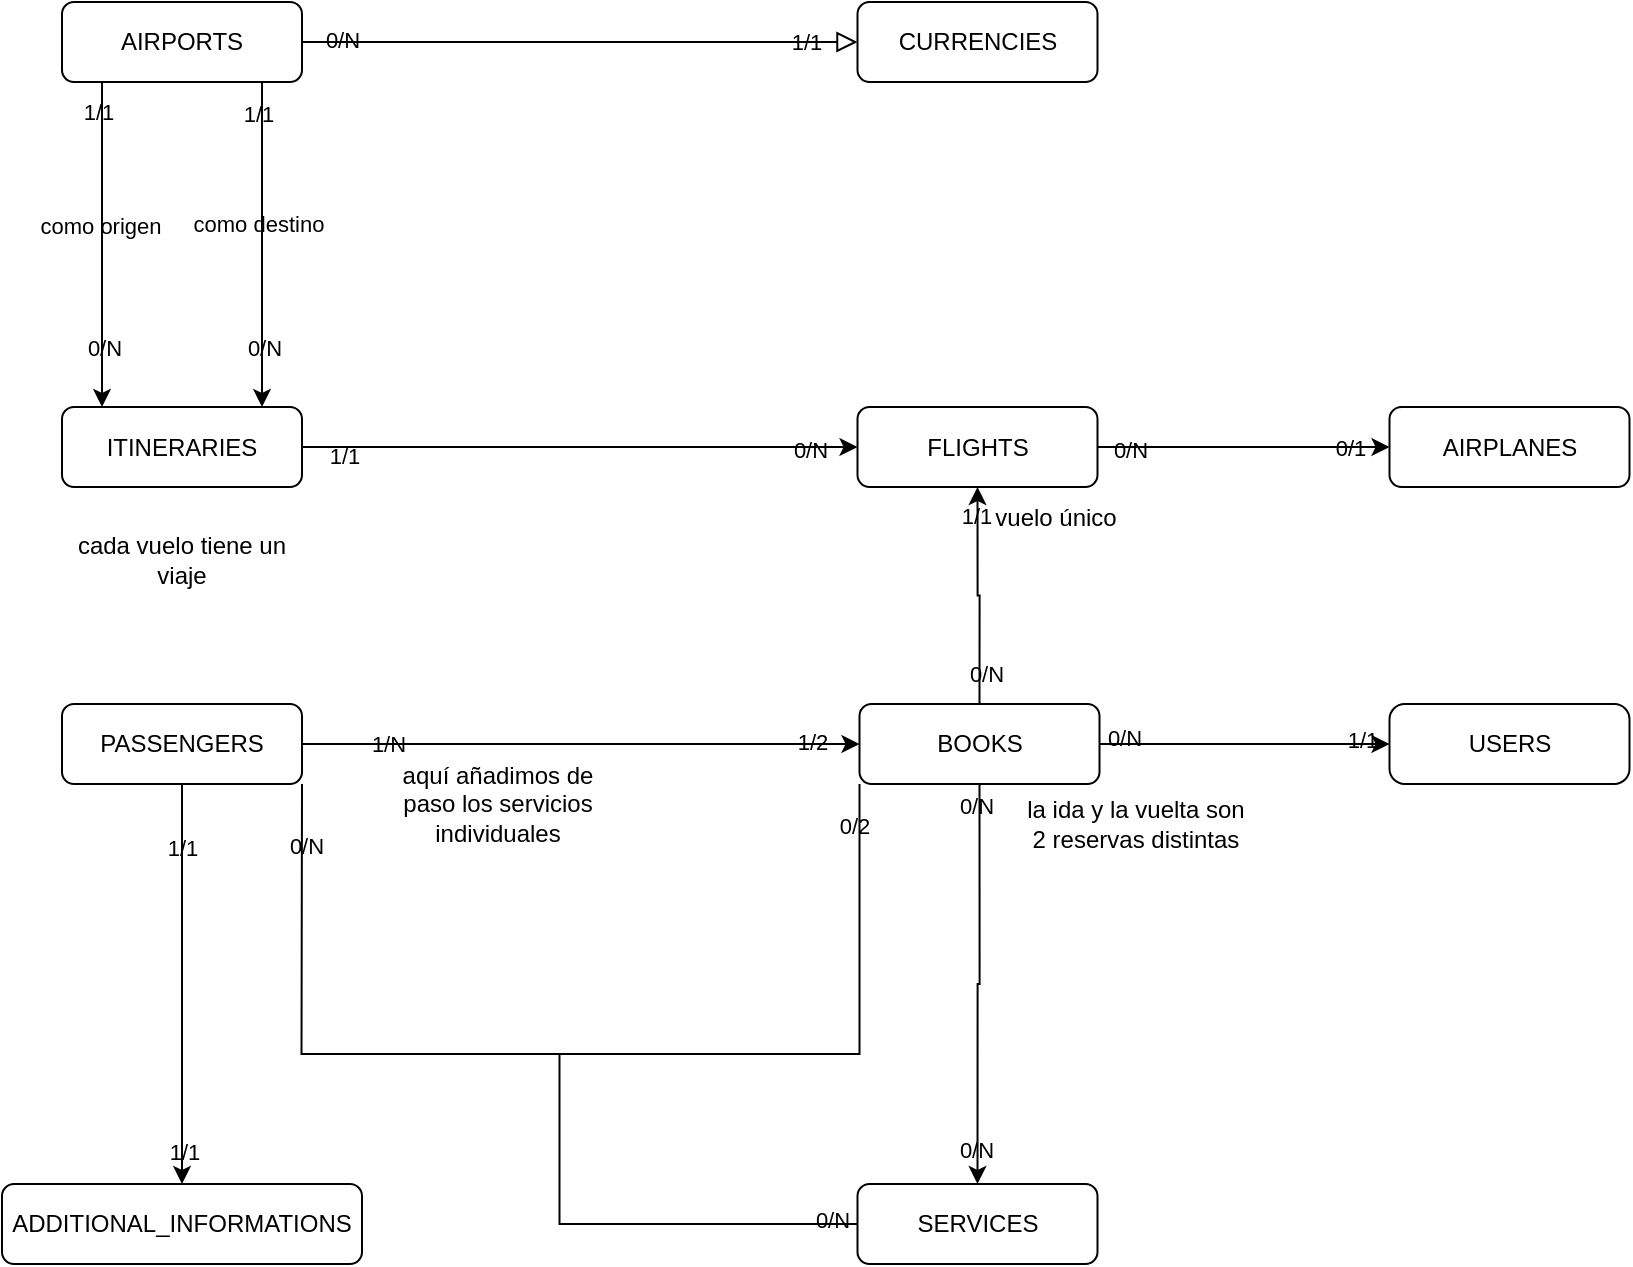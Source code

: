 <mxfile version="22.0.4" type="device">
  <diagram id="C5RBs43oDa-KdzZeNtuy" name="Page-1">
    <mxGraphModel dx="2251" dy="723" grid="1" gridSize="10" guides="1" tooltips="1" connect="1" arrows="1" fold="1" page="1" pageScale="1" pageWidth="827" pageHeight="1169" math="0" shadow="0">
      <root>
        <mxCell id="WIyWlLk6GJQsqaUBKTNV-0" />
        <mxCell id="WIyWlLk6GJQsqaUBKTNV-1" parent="WIyWlLk6GJQsqaUBKTNV-0" />
        <mxCell id="WIyWlLk6GJQsqaUBKTNV-2" value="" style="rounded=0;html=1;jettySize=auto;orthogonalLoop=1;fontSize=11;endArrow=block;endFill=0;endSize=8;strokeWidth=1;shadow=0;labelBackgroundColor=none;edgeStyle=orthogonalEdgeStyle;entryX=0;entryY=0.5;entryDx=0;entryDy=0;exitX=1;exitY=0.5;exitDx=0;exitDy=0;fontColor=default;" parent="WIyWlLk6GJQsqaUBKTNV-1" source="WIyWlLk6GJQsqaUBKTNV-3" target="WIyWlLk6GJQsqaUBKTNV-7" edge="1">
          <mxGeometry relative="1" as="geometry">
            <mxPoint x="-615.25" y="30.0" as="sourcePoint" />
            <mxPoint x="-466.25" y="29.5" as="targetPoint" />
          </mxGeometry>
        </mxCell>
        <mxCell id="2eCOgMGtBzsQvOvCT4ah-16" value="0/N" style="edgeLabel;html=1;align=center;verticalAlign=middle;resizable=0;points=[];labelBackgroundColor=none;" vertex="1" connectable="0" parent="WIyWlLk6GJQsqaUBKTNV-2">
          <mxGeometry x="-0.5" relative="1" as="geometry">
            <mxPoint x="-91" y="1" as="offset" />
          </mxGeometry>
        </mxCell>
        <mxCell id="2eCOgMGtBzsQvOvCT4ah-32" value="1/1" style="edgeLabel;html=1;align=center;verticalAlign=middle;resizable=0;points=[];labelBackgroundColor=none;" vertex="1" connectable="0" parent="WIyWlLk6GJQsqaUBKTNV-2">
          <mxGeometry x="0.811" relative="1" as="geometry">
            <mxPoint as="offset" />
          </mxGeometry>
        </mxCell>
        <mxCell id="2eCOgMGtBzsQvOvCT4ah-80" value="0/N" style="edgeLabel;html=1;align=center;verticalAlign=middle;resizable=0;points=[];labelBackgroundColor=none;" vertex="1" connectable="0" parent="WIyWlLk6GJQsqaUBKTNV-2">
          <mxGeometry x="-0.859" y="1" relative="1" as="geometry">
            <mxPoint as="offset" />
          </mxGeometry>
        </mxCell>
        <mxCell id="2eCOgMGtBzsQvOvCT4ah-33" style="edgeStyle=orthogonalEdgeStyle;rounded=0;orthogonalLoop=1;jettySize=auto;html=1;exitX=0.5;exitY=1;exitDx=0;exitDy=0;entryX=0.5;entryY=0;entryDx=0;entryDy=0;labelBackgroundColor=none;fontColor=default;" edge="1" parent="WIyWlLk6GJQsqaUBKTNV-1">
          <mxGeometry relative="1" as="geometry">
            <mxPoint x="-770" y="50" as="sourcePoint" />
            <mxPoint x="-770" y="212.5" as="targetPoint" />
          </mxGeometry>
        </mxCell>
        <mxCell id="2eCOgMGtBzsQvOvCT4ah-34" value="0/N" style="edgeLabel;html=1;align=center;verticalAlign=middle;resizable=0;points=[];labelBackgroundColor=none;" vertex="1" connectable="0" parent="2eCOgMGtBzsQvOvCT4ah-33">
          <mxGeometry x="0.637" y="1" relative="1" as="geometry">
            <mxPoint as="offset" />
          </mxGeometry>
        </mxCell>
        <mxCell id="2eCOgMGtBzsQvOvCT4ah-35" value="1/1" style="edgeLabel;html=1;align=center;verticalAlign=middle;resizable=0;points=[];labelBackgroundColor=none;" vertex="1" connectable="0" parent="2eCOgMGtBzsQvOvCT4ah-33">
          <mxGeometry x="-0.814" y="-2" relative="1" as="geometry">
            <mxPoint as="offset" />
          </mxGeometry>
        </mxCell>
        <mxCell id="2eCOgMGtBzsQvOvCT4ah-39" value="como origen" style="edgeLabel;html=1;align=center;verticalAlign=middle;resizable=0;points=[];labelBackgroundColor=none;" vertex="1" connectable="0" parent="2eCOgMGtBzsQvOvCT4ah-33">
          <mxGeometry x="-0.186" y="-1" relative="1" as="geometry">
            <mxPoint y="6" as="offset" />
          </mxGeometry>
        </mxCell>
        <mxCell id="WIyWlLk6GJQsqaUBKTNV-3" value="AIRPORTS" style="rounded=1;whiteSpace=wrap;html=1;fontSize=12;glass=0;strokeWidth=1;shadow=0;labelBackgroundColor=none;" parent="WIyWlLk6GJQsqaUBKTNV-1" vertex="1">
          <mxGeometry x="-790" y="10" width="120" height="40" as="geometry" />
        </mxCell>
        <mxCell id="WIyWlLk6GJQsqaUBKTNV-7" value="CURRENCIES" style="rounded=1;whiteSpace=wrap;html=1;fontSize=12;glass=0;strokeWidth=1;shadow=0;labelBackgroundColor=none;" parent="WIyWlLk6GJQsqaUBKTNV-1" vertex="1">
          <mxGeometry x="-392.25" y="10" width="120" height="40" as="geometry" />
        </mxCell>
        <mxCell id="2eCOgMGtBzsQvOvCT4ah-19" style="edgeStyle=orthogonalEdgeStyle;rounded=0;orthogonalLoop=1;jettySize=auto;html=1;exitX=1;exitY=0.5;exitDx=0;exitDy=0;entryX=0;entryY=0.5;entryDx=0;entryDy=0;labelBackgroundColor=none;fontColor=default;" edge="1" parent="WIyWlLk6GJQsqaUBKTNV-1" source="WIyWlLk6GJQsqaUBKTNV-11" target="2eCOgMGtBzsQvOvCT4ah-4">
          <mxGeometry relative="1" as="geometry" />
        </mxCell>
        <mxCell id="2eCOgMGtBzsQvOvCT4ah-20" value="0/1" style="edgeLabel;html=1;align=center;verticalAlign=middle;resizable=0;points=[];labelBackgroundColor=none;" vertex="1" connectable="0" parent="2eCOgMGtBzsQvOvCT4ah-19">
          <mxGeometry x="0.883" relative="1" as="geometry">
            <mxPoint x="-12" as="offset" />
          </mxGeometry>
        </mxCell>
        <mxCell id="2eCOgMGtBzsQvOvCT4ah-22" value="0/N" style="edgeLabel;html=1;align=center;verticalAlign=middle;resizable=0;points=[];labelBackgroundColor=none;" vertex="1" connectable="0" parent="2eCOgMGtBzsQvOvCT4ah-19">
          <mxGeometry x="-0.918" y="-1" relative="1" as="geometry">
            <mxPoint x="10" as="offset" />
          </mxGeometry>
        </mxCell>
        <mxCell id="WIyWlLk6GJQsqaUBKTNV-11" value="FLIGHTS" style="rounded=1;whiteSpace=wrap;html=1;fontSize=12;glass=0;strokeWidth=1;shadow=0;labelBackgroundColor=none;" parent="WIyWlLk6GJQsqaUBKTNV-1" vertex="1">
          <mxGeometry x="-392.25" y="212.5" width="120" height="40" as="geometry" />
        </mxCell>
        <mxCell id="2eCOgMGtBzsQvOvCT4ah-41" style="edgeStyle=orthogonalEdgeStyle;rounded=0;orthogonalLoop=1;jettySize=auto;html=1;exitX=1;exitY=0.5;exitDx=0;exitDy=0;entryX=0;entryY=0.5;entryDx=0;entryDy=0;labelBackgroundColor=none;fontColor=default;" edge="1" parent="WIyWlLk6GJQsqaUBKTNV-1" source="WIyWlLk6GJQsqaUBKTNV-12" target="WIyWlLk6GJQsqaUBKTNV-11">
          <mxGeometry relative="1" as="geometry" />
        </mxCell>
        <mxCell id="2eCOgMGtBzsQvOvCT4ah-42" value="1/1" style="edgeLabel;html=1;align=center;verticalAlign=middle;resizable=0;points=[];labelBackgroundColor=none;" vertex="1" connectable="0" parent="2eCOgMGtBzsQvOvCT4ah-41">
          <mxGeometry x="-0.851" y="-4" relative="1" as="geometry">
            <mxPoint as="offset" />
          </mxGeometry>
        </mxCell>
        <mxCell id="2eCOgMGtBzsQvOvCT4ah-43" value="0/N" style="edgeLabel;html=1;align=center;verticalAlign=middle;resizable=0;points=[];labelBackgroundColor=none;" vertex="1" connectable="0" parent="2eCOgMGtBzsQvOvCT4ah-41">
          <mxGeometry x="0.826" y="-1" relative="1" as="geometry">
            <mxPoint as="offset" />
          </mxGeometry>
        </mxCell>
        <mxCell id="WIyWlLk6GJQsqaUBKTNV-12" value="ITINERARIES" style="rounded=1;whiteSpace=wrap;html=1;fontSize=12;glass=0;strokeWidth=1;shadow=0;labelBackgroundColor=none;" parent="WIyWlLk6GJQsqaUBKTNV-1" vertex="1">
          <mxGeometry x="-790" y="212.5" width="120" height="40" as="geometry" />
        </mxCell>
        <mxCell id="2eCOgMGtBzsQvOvCT4ah-4" value="AIRPLANES" style="rounded=1;whiteSpace=wrap;html=1;fontSize=12;glass=0;strokeWidth=1;shadow=0;labelBackgroundColor=none;" vertex="1" parent="WIyWlLk6GJQsqaUBKTNV-1">
          <mxGeometry x="-126.25" y="212.5" width="120" height="40" as="geometry" />
        </mxCell>
        <mxCell id="2eCOgMGtBzsQvOvCT4ah-5" value="SERVICES" style="rounded=1;whiteSpace=wrap;html=1;fontSize=12;glass=0;strokeWidth=1;shadow=0;labelBackgroundColor=none;" vertex="1" parent="WIyWlLk6GJQsqaUBKTNV-1">
          <mxGeometry x="-392.25" y="601" width="120" height="40" as="geometry" />
        </mxCell>
        <mxCell id="2eCOgMGtBzsQvOvCT4ah-28" style="rounded=0;orthogonalLoop=1;jettySize=auto;html=1;exitX=1;exitY=0.5;exitDx=0;exitDy=0;entryX=0;entryY=0.5;entryDx=0;entryDy=0;labelBackgroundColor=none;fontColor=default;" edge="1" parent="WIyWlLk6GJQsqaUBKTNV-1" source="2eCOgMGtBzsQvOvCT4ah-6" target="2eCOgMGtBzsQvOvCT4ah-7">
          <mxGeometry relative="1" as="geometry" />
        </mxCell>
        <mxCell id="2eCOgMGtBzsQvOvCT4ah-30" value="1/1" style="edgeLabel;html=1;align=center;verticalAlign=middle;resizable=0;points=[];labelBackgroundColor=none;" vertex="1" connectable="0" parent="2eCOgMGtBzsQvOvCT4ah-28">
          <mxGeometry x="0.802" y="2" relative="1" as="geometry">
            <mxPoint as="offset" />
          </mxGeometry>
        </mxCell>
        <mxCell id="2eCOgMGtBzsQvOvCT4ah-31" value="0/N" style="edgeLabel;html=1;align=center;verticalAlign=middle;resizable=0;points=[];labelBackgroundColor=none;" vertex="1" connectable="0" parent="2eCOgMGtBzsQvOvCT4ah-28">
          <mxGeometry x="-0.805" y="3" relative="1" as="geometry">
            <mxPoint x="-2" as="offset" />
          </mxGeometry>
        </mxCell>
        <mxCell id="2eCOgMGtBzsQvOvCT4ah-44" style="edgeStyle=orthogonalEdgeStyle;rounded=0;orthogonalLoop=1;jettySize=auto;html=1;exitX=0.5;exitY=0;exitDx=0;exitDy=0;entryX=0.5;entryY=1;entryDx=0;entryDy=0;labelBackgroundColor=none;fontColor=default;" edge="1" parent="WIyWlLk6GJQsqaUBKTNV-1" source="2eCOgMGtBzsQvOvCT4ah-6" target="WIyWlLk6GJQsqaUBKTNV-11">
          <mxGeometry relative="1" as="geometry">
            <mxPoint x="-351.25" y="286" as="targetPoint" />
          </mxGeometry>
        </mxCell>
        <mxCell id="2eCOgMGtBzsQvOvCT4ah-45" value="1/1" style="edgeLabel;html=1;align=center;verticalAlign=middle;resizable=0;points=[];labelBackgroundColor=none;" vertex="1" connectable="0" parent="2eCOgMGtBzsQvOvCT4ah-44">
          <mxGeometry x="0.892" y="1" relative="1" as="geometry">
            <mxPoint y="8" as="offset" />
          </mxGeometry>
        </mxCell>
        <mxCell id="2eCOgMGtBzsQvOvCT4ah-48" value="0/N" style="edgeLabel;html=1;align=center;verticalAlign=middle;resizable=0;points=[];labelBackgroundColor=none;" vertex="1" connectable="0" parent="2eCOgMGtBzsQvOvCT4ah-44">
          <mxGeometry x="-0.929" y="-3" relative="1" as="geometry">
            <mxPoint y="-11" as="offset" />
          </mxGeometry>
        </mxCell>
        <mxCell id="2eCOgMGtBzsQvOvCT4ah-59" style="edgeStyle=orthogonalEdgeStyle;rounded=0;orthogonalLoop=1;jettySize=auto;html=1;exitX=0.5;exitY=1;exitDx=0;exitDy=0;entryX=0.5;entryY=0;entryDx=0;entryDy=0;labelBackgroundColor=none;fontColor=default;" edge="1" parent="WIyWlLk6GJQsqaUBKTNV-1" source="2eCOgMGtBzsQvOvCT4ah-6" target="2eCOgMGtBzsQvOvCT4ah-5">
          <mxGeometry relative="1" as="geometry" />
        </mxCell>
        <mxCell id="2eCOgMGtBzsQvOvCT4ah-60" value="0/N" style="edgeLabel;html=1;align=center;verticalAlign=middle;resizable=0;points=[];labelBackgroundColor=none;" vertex="1" connectable="0" parent="2eCOgMGtBzsQvOvCT4ah-59">
          <mxGeometry x="0.836" y="-1" relative="1" as="geometry">
            <mxPoint y="-1" as="offset" />
          </mxGeometry>
        </mxCell>
        <mxCell id="2eCOgMGtBzsQvOvCT4ah-61" value="0/N" style="edgeLabel;html=1;align=center;verticalAlign=middle;resizable=0;points=[];labelBackgroundColor=none;" vertex="1" connectable="0" parent="2eCOgMGtBzsQvOvCT4ah-59">
          <mxGeometry x="-0.879" y="-2" relative="1" as="geometry">
            <mxPoint y="-1" as="offset" />
          </mxGeometry>
        </mxCell>
        <mxCell id="2eCOgMGtBzsQvOvCT4ah-6" value="BOOKS" style="rounded=1;whiteSpace=wrap;html=1;fontSize=12;glass=0;strokeWidth=1;shadow=0;labelBackgroundColor=none;" vertex="1" parent="WIyWlLk6GJQsqaUBKTNV-1">
          <mxGeometry x="-391.25" y="361" width="120" height="40" as="geometry" />
        </mxCell>
        <mxCell id="2eCOgMGtBzsQvOvCT4ah-7" value="USERS" style="rounded=1;whiteSpace=wrap;html=1;fontSize=12;glass=0;strokeWidth=1;shadow=0;arcSize=19;labelBackgroundColor=none;" vertex="1" parent="WIyWlLk6GJQsqaUBKTNV-1">
          <mxGeometry x="-126.25" y="361" width="120" height="40" as="geometry" />
        </mxCell>
        <mxCell id="2eCOgMGtBzsQvOvCT4ah-23" style="edgeStyle=orthogonalEdgeStyle;rounded=0;orthogonalLoop=1;jettySize=auto;html=1;exitX=0.5;exitY=1;exitDx=0;exitDy=0;entryX=0.5;entryY=0;entryDx=0;entryDy=0;labelBackgroundColor=none;fontColor=default;" edge="1" parent="WIyWlLk6GJQsqaUBKTNV-1" source="2eCOgMGtBzsQvOvCT4ah-8" target="2eCOgMGtBzsQvOvCT4ah-9">
          <mxGeometry relative="1" as="geometry" />
        </mxCell>
        <mxCell id="2eCOgMGtBzsQvOvCT4ah-24" value="1/1" style="edgeLabel;html=1;align=center;verticalAlign=middle;resizable=0;points=[];labelBackgroundColor=none;" vertex="1" connectable="0" parent="2eCOgMGtBzsQvOvCT4ah-23">
          <mxGeometry x="-0.684" relative="1" as="geometry">
            <mxPoint as="offset" />
          </mxGeometry>
        </mxCell>
        <mxCell id="2eCOgMGtBzsQvOvCT4ah-25" value="1/1" style="edgeLabel;html=1;align=center;verticalAlign=middle;resizable=0;points=[];labelBackgroundColor=none;" vertex="1" connectable="0" parent="2eCOgMGtBzsQvOvCT4ah-23">
          <mxGeometry x="0.842" y="1" relative="1" as="geometry">
            <mxPoint as="offset" />
          </mxGeometry>
        </mxCell>
        <mxCell id="2eCOgMGtBzsQvOvCT4ah-52" style="edgeStyle=orthogonalEdgeStyle;rounded=0;orthogonalLoop=1;jettySize=auto;html=1;exitX=1;exitY=0.5;exitDx=0;exitDy=0;entryX=0;entryY=0.5;entryDx=0;entryDy=0;labelBackgroundColor=none;fontColor=default;" edge="1" parent="WIyWlLk6GJQsqaUBKTNV-1" source="2eCOgMGtBzsQvOvCT4ah-8" target="2eCOgMGtBzsQvOvCT4ah-6">
          <mxGeometry relative="1" as="geometry">
            <mxPoint x="-481.25" y="381" as="targetPoint" />
          </mxGeometry>
        </mxCell>
        <mxCell id="2eCOgMGtBzsQvOvCT4ah-63" value="1/N" style="edgeLabel;html=1;align=center;verticalAlign=middle;resizable=0;points=[];labelBackgroundColor=none;" vertex="1" connectable="0" parent="2eCOgMGtBzsQvOvCT4ah-52">
          <mxGeometry x="-0.691" relative="1" as="geometry">
            <mxPoint as="offset" />
          </mxGeometry>
        </mxCell>
        <mxCell id="2eCOgMGtBzsQvOvCT4ah-78" value="1/2" style="edgeLabel;html=1;align=center;verticalAlign=middle;resizable=0;points=[];labelBackgroundColor=none;" vertex="1" connectable="0" parent="2eCOgMGtBzsQvOvCT4ah-52">
          <mxGeometry x="0.831" y="1" relative="1" as="geometry">
            <mxPoint as="offset" />
          </mxGeometry>
        </mxCell>
        <mxCell id="2eCOgMGtBzsQvOvCT4ah-8" value="PASSENGERS" style="rounded=1;whiteSpace=wrap;html=1;fontSize=12;glass=0;strokeWidth=1;shadow=0;labelBackgroundColor=none;" vertex="1" parent="WIyWlLk6GJQsqaUBKTNV-1">
          <mxGeometry x="-790" y="361" width="120" height="40" as="geometry" />
        </mxCell>
        <mxCell id="2eCOgMGtBzsQvOvCT4ah-9" value="ADDITIONAL_INFORMATIONS" style="rounded=1;whiteSpace=wrap;html=1;fontSize=12;glass=0;strokeWidth=1;shadow=0;labelBackgroundColor=none;" vertex="1" parent="WIyWlLk6GJQsqaUBKTNV-1">
          <mxGeometry x="-820" y="601" width="180" height="40" as="geometry" />
        </mxCell>
        <mxCell id="2eCOgMGtBzsQvOvCT4ah-17" value="vuelo único" style="text;html=1;strokeColor=none;fillColor=none;align=center;verticalAlign=middle;whiteSpace=wrap;rounded=0;labelBackgroundColor=none;" vertex="1" parent="WIyWlLk6GJQsqaUBKTNV-1">
          <mxGeometry x="-351.25" y="252.5" width="116" height="30" as="geometry" />
        </mxCell>
        <mxCell id="2eCOgMGtBzsQvOvCT4ah-27" value="cada vuelo tiene un viaje" style="text;html=1;strokeColor=none;fillColor=none;align=center;verticalAlign=middle;whiteSpace=wrap;rounded=0;labelBackgroundColor=none;" vertex="1" parent="WIyWlLk6GJQsqaUBKTNV-1">
          <mxGeometry x="-790" y="268.5" width="120" height="40" as="geometry" />
        </mxCell>
        <mxCell id="2eCOgMGtBzsQvOvCT4ah-36" style="edgeStyle=orthogonalEdgeStyle;rounded=0;orthogonalLoop=1;jettySize=auto;html=1;exitX=0.5;exitY=1;exitDx=0;exitDy=0;entryX=0.5;entryY=0;entryDx=0;entryDy=0;labelBackgroundColor=none;fontColor=default;" edge="1" parent="WIyWlLk6GJQsqaUBKTNV-1">
          <mxGeometry relative="1" as="geometry">
            <mxPoint x="-690" y="50.5" as="sourcePoint" />
            <mxPoint x="-690" y="212.5" as="targetPoint" />
          </mxGeometry>
        </mxCell>
        <mxCell id="2eCOgMGtBzsQvOvCT4ah-37" value="0/N" style="edgeLabel;html=1;align=center;verticalAlign=middle;resizable=0;points=[];labelBackgroundColor=none;" vertex="1" connectable="0" parent="2eCOgMGtBzsQvOvCT4ah-36">
          <mxGeometry x="0.637" y="1" relative="1" as="geometry">
            <mxPoint as="offset" />
          </mxGeometry>
        </mxCell>
        <mxCell id="2eCOgMGtBzsQvOvCT4ah-38" value="1/1" style="edgeLabel;html=1;align=center;verticalAlign=middle;resizable=0;points=[];labelBackgroundColor=none;" vertex="1" connectable="0" parent="2eCOgMGtBzsQvOvCT4ah-36">
          <mxGeometry x="-0.814" y="-2" relative="1" as="geometry">
            <mxPoint as="offset" />
          </mxGeometry>
        </mxCell>
        <mxCell id="2eCOgMGtBzsQvOvCT4ah-40" value="como destino" style="edgeLabel;html=1;align=center;verticalAlign=middle;resizable=0;points=[];labelBackgroundColor=none;" vertex="1" connectable="0" parent="2eCOgMGtBzsQvOvCT4ah-36">
          <mxGeometry x="-0.133" y="-2" relative="1" as="geometry">
            <mxPoint as="offset" />
          </mxGeometry>
        </mxCell>
        <mxCell id="2eCOgMGtBzsQvOvCT4ah-47" value="la ida y la vuelta son 2 reservas distintas" style="text;html=1;strokeColor=none;fillColor=none;align=center;verticalAlign=middle;whiteSpace=wrap;rounded=0;labelBackgroundColor=none;" vertex="1" parent="WIyWlLk6GJQsqaUBKTNV-1">
          <mxGeometry x="-311.25" y="406" width="116" height="30" as="geometry" />
        </mxCell>
        <mxCell id="2eCOgMGtBzsQvOvCT4ah-54" value="aquí añadimos de paso los servicios individuales" style="text;html=1;strokeColor=none;fillColor=none;align=center;verticalAlign=middle;whiteSpace=wrap;rounded=0;labelBackgroundColor=none;" vertex="1" parent="WIyWlLk6GJQsqaUBKTNV-1">
          <mxGeometry x="-631.25" y="391" width="118" height="40" as="geometry" />
        </mxCell>
        <mxCell id="2eCOgMGtBzsQvOvCT4ah-73" value="" style="endArrow=none;html=1;rounded=0;entryX=1;entryY=1;entryDx=0;entryDy=0;exitX=0;exitY=1;exitDx=0;exitDy=0;labelBackgroundColor=none;fontColor=default;" edge="1" parent="WIyWlLk6GJQsqaUBKTNV-1" source="2eCOgMGtBzsQvOvCT4ah-6" target="2eCOgMGtBzsQvOvCT4ah-8">
          <mxGeometry width="50" height="50" relative="1" as="geometry">
            <mxPoint x="-441.25" y="421" as="sourcePoint" />
            <mxPoint x="-151.25" y="511" as="targetPoint" />
            <Array as="points">
              <mxPoint x="-391.25" y="536" />
              <mxPoint x="-670.25" y="536" />
            </Array>
          </mxGeometry>
        </mxCell>
        <mxCell id="2eCOgMGtBzsQvOvCT4ah-74" value="0/N" style="edgeLabel;html=1;align=center;verticalAlign=middle;resizable=0;points=[];labelBackgroundColor=none;" vertex="1" connectable="0" parent="2eCOgMGtBzsQvOvCT4ah-73">
          <mxGeometry x="0.888" y="-2" relative="1" as="geometry">
            <mxPoint as="offset" />
          </mxGeometry>
        </mxCell>
        <mxCell id="2eCOgMGtBzsQvOvCT4ah-75" value="0/2" style="edgeLabel;html=1;align=center;verticalAlign=middle;resizable=0;points=[];labelBackgroundColor=none;" vertex="1" connectable="0" parent="2eCOgMGtBzsQvOvCT4ah-73">
          <mxGeometry x="-0.924" y="-3" relative="1" as="geometry">
            <mxPoint as="offset" />
          </mxGeometry>
        </mxCell>
        <mxCell id="2eCOgMGtBzsQvOvCT4ah-76" value="" style="endArrow=none;html=1;rounded=0;exitX=0;exitY=0.5;exitDx=0;exitDy=0;labelBackgroundColor=none;fontColor=default;" edge="1" parent="WIyWlLk6GJQsqaUBKTNV-1" source="2eCOgMGtBzsQvOvCT4ah-5">
          <mxGeometry width="50" height="50" relative="1" as="geometry">
            <mxPoint x="-201.25" y="561" as="sourcePoint" />
            <mxPoint x="-541.25" y="536" as="targetPoint" />
            <Array as="points">
              <mxPoint x="-541.25" y="621" />
            </Array>
          </mxGeometry>
        </mxCell>
        <mxCell id="2eCOgMGtBzsQvOvCT4ah-77" value="0/N" style="edgeLabel;html=1;align=center;verticalAlign=middle;resizable=0;points=[];labelBackgroundColor=none;" vertex="1" connectable="0" parent="2eCOgMGtBzsQvOvCT4ah-76">
          <mxGeometry x="-0.888" y="-2" relative="1" as="geometry">
            <mxPoint as="offset" />
          </mxGeometry>
        </mxCell>
      </root>
    </mxGraphModel>
  </diagram>
</mxfile>
